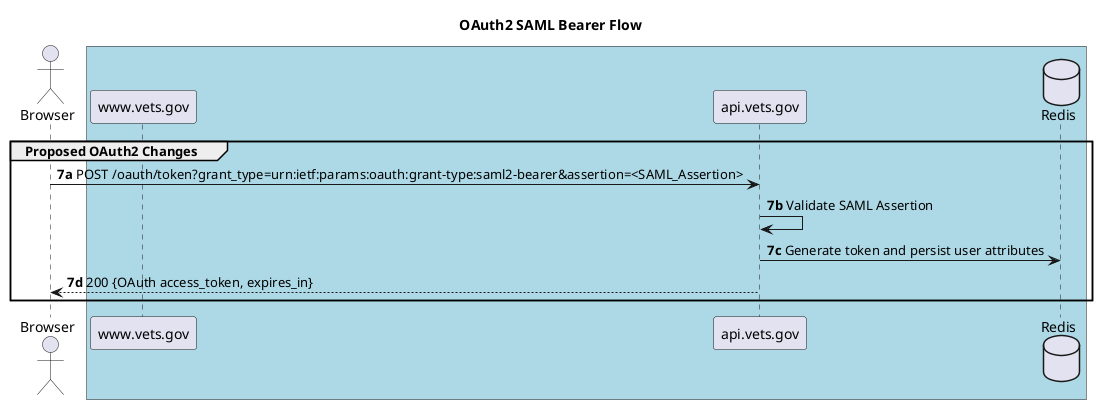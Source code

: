 @startuml
title  OAuth2 SAML Bearer Flow

actor Browser
box #LightBlue
  participant "www.vets.gov"
  participant "api.vets.gov"
  database Redis
end box

group Proposed OAuth2 Changes
  Browser -> "api.vets.gov": <b>7a</b> POST /oauth/token?grant_type=urn:ietf:params:oauth:grant-type:saml2-bearer&assertion=<SAML_Assertion>
  "api.vets.gov" -> "api.vets.gov": <b>7b</b> Validate SAML Assertion
  "api.vets.gov" -> Redis: <b>7c</b> Generate token and persist user attributes
  "api.vets.gov" --> Browser: <b>7d</b> 200 {OAuth access_token, expires_in}
end

@enduml
